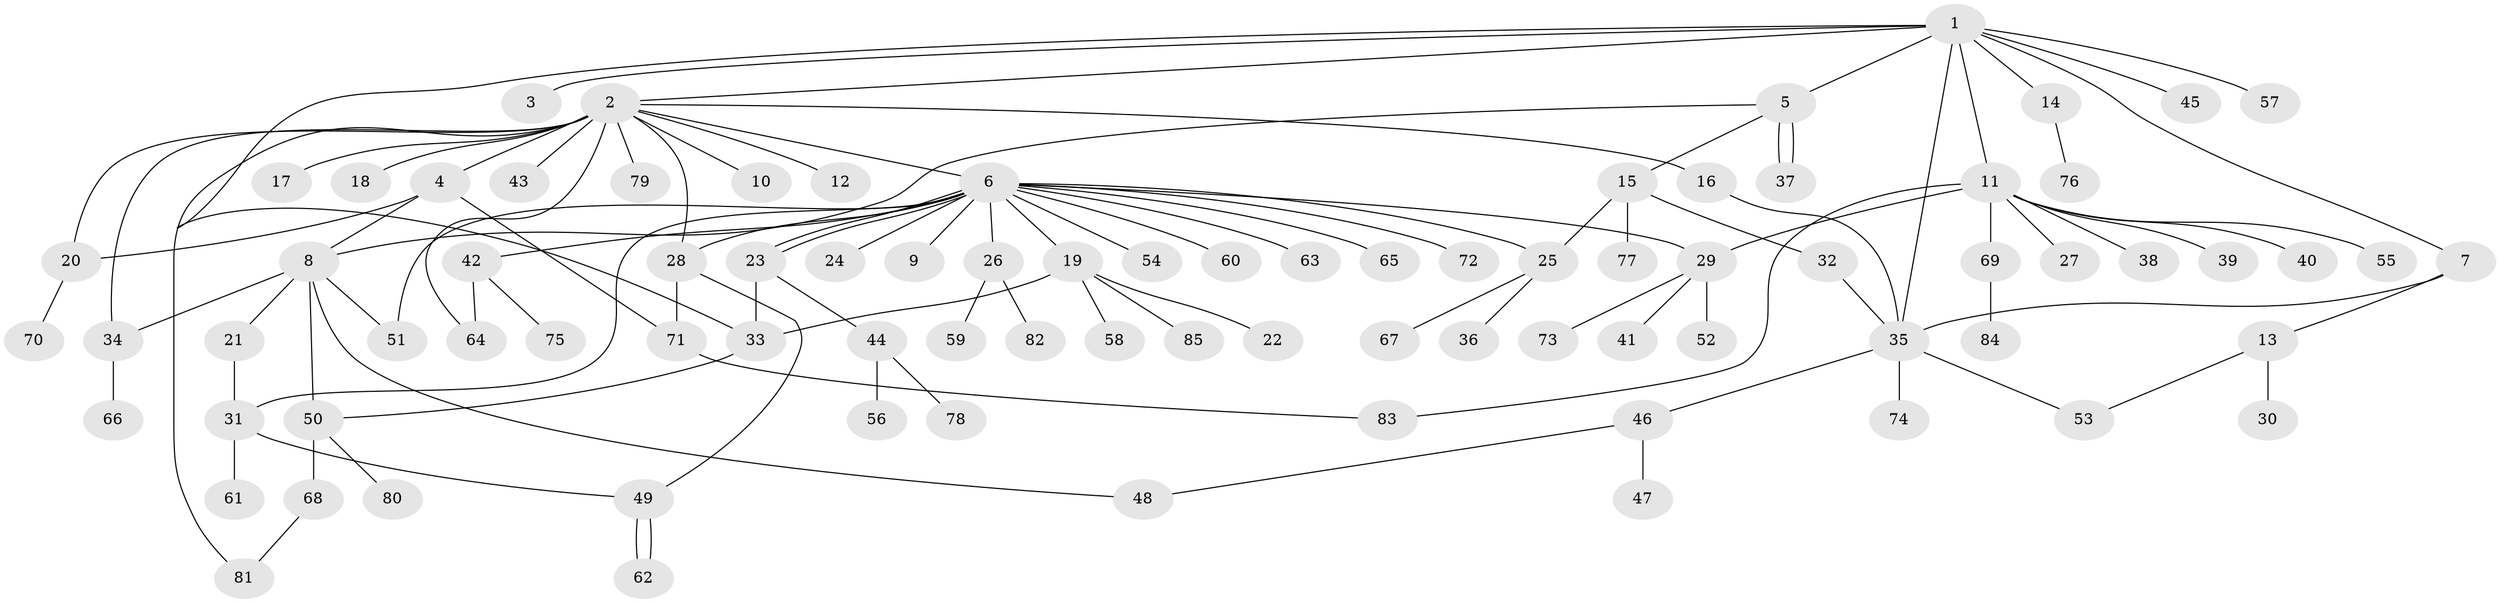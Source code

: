 // Generated by graph-tools (version 1.1) at 2025/14/03/09/25 04:14:37]
// undirected, 85 vertices, 108 edges
graph export_dot {
graph [start="1"]
  node [color=gray90,style=filled];
  1;
  2;
  3;
  4;
  5;
  6;
  7;
  8;
  9;
  10;
  11;
  12;
  13;
  14;
  15;
  16;
  17;
  18;
  19;
  20;
  21;
  22;
  23;
  24;
  25;
  26;
  27;
  28;
  29;
  30;
  31;
  32;
  33;
  34;
  35;
  36;
  37;
  38;
  39;
  40;
  41;
  42;
  43;
  44;
  45;
  46;
  47;
  48;
  49;
  50;
  51;
  52;
  53;
  54;
  55;
  56;
  57;
  58;
  59;
  60;
  61;
  62;
  63;
  64;
  65;
  66;
  67;
  68;
  69;
  70;
  71;
  72;
  73;
  74;
  75;
  76;
  77;
  78;
  79;
  80;
  81;
  82;
  83;
  84;
  85;
  1 -- 2;
  1 -- 3;
  1 -- 5;
  1 -- 7;
  1 -- 11;
  1 -- 14;
  1 -- 33;
  1 -- 35;
  1 -- 45;
  1 -- 57;
  2 -- 4;
  2 -- 6;
  2 -- 10;
  2 -- 12;
  2 -- 16;
  2 -- 17;
  2 -- 18;
  2 -- 20;
  2 -- 28;
  2 -- 34;
  2 -- 43;
  2 -- 64;
  2 -- 79;
  2 -- 81;
  4 -- 8;
  4 -- 20;
  4 -- 71;
  5 -- 8;
  5 -- 15;
  5 -- 37;
  5 -- 37;
  6 -- 9;
  6 -- 19;
  6 -- 23;
  6 -- 23;
  6 -- 24;
  6 -- 25;
  6 -- 26;
  6 -- 28;
  6 -- 29;
  6 -- 31;
  6 -- 42;
  6 -- 51;
  6 -- 54;
  6 -- 60;
  6 -- 63;
  6 -- 65;
  6 -- 72;
  7 -- 13;
  7 -- 35;
  8 -- 21;
  8 -- 34;
  8 -- 48;
  8 -- 50;
  8 -- 51;
  11 -- 27;
  11 -- 29;
  11 -- 38;
  11 -- 39;
  11 -- 40;
  11 -- 55;
  11 -- 69;
  11 -- 83;
  13 -- 30;
  13 -- 53;
  14 -- 76;
  15 -- 25;
  15 -- 32;
  15 -- 77;
  16 -- 35;
  19 -- 22;
  19 -- 33;
  19 -- 58;
  19 -- 85;
  20 -- 70;
  21 -- 31;
  23 -- 33;
  23 -- 44;
  25 -- 36;
  25 -- 67;
  26 -- 59;
  26 -- 82;
  28 -- 49;
  28 -- 71;
  29 -- 41;
  29 -- 52;
  29 -- 73;
  31 -- 49;
  31 -- 61;
  32 -- 35;
  33 -- 50;
  34 -- 66;
  35 -- 46;
  35 -- 53;
  35 -- 74;
  42 -- 64;
  42 -- 75;
  44 -- 56;
  44 -- 78;
  46 -- 47;
  46 -- 48;
  49 -- 62;
  49 -- 62;
  50 -- 68;
  50 -- 80;
  68 -- 81;
  69 -- 84;
  71 -- 83;
}
